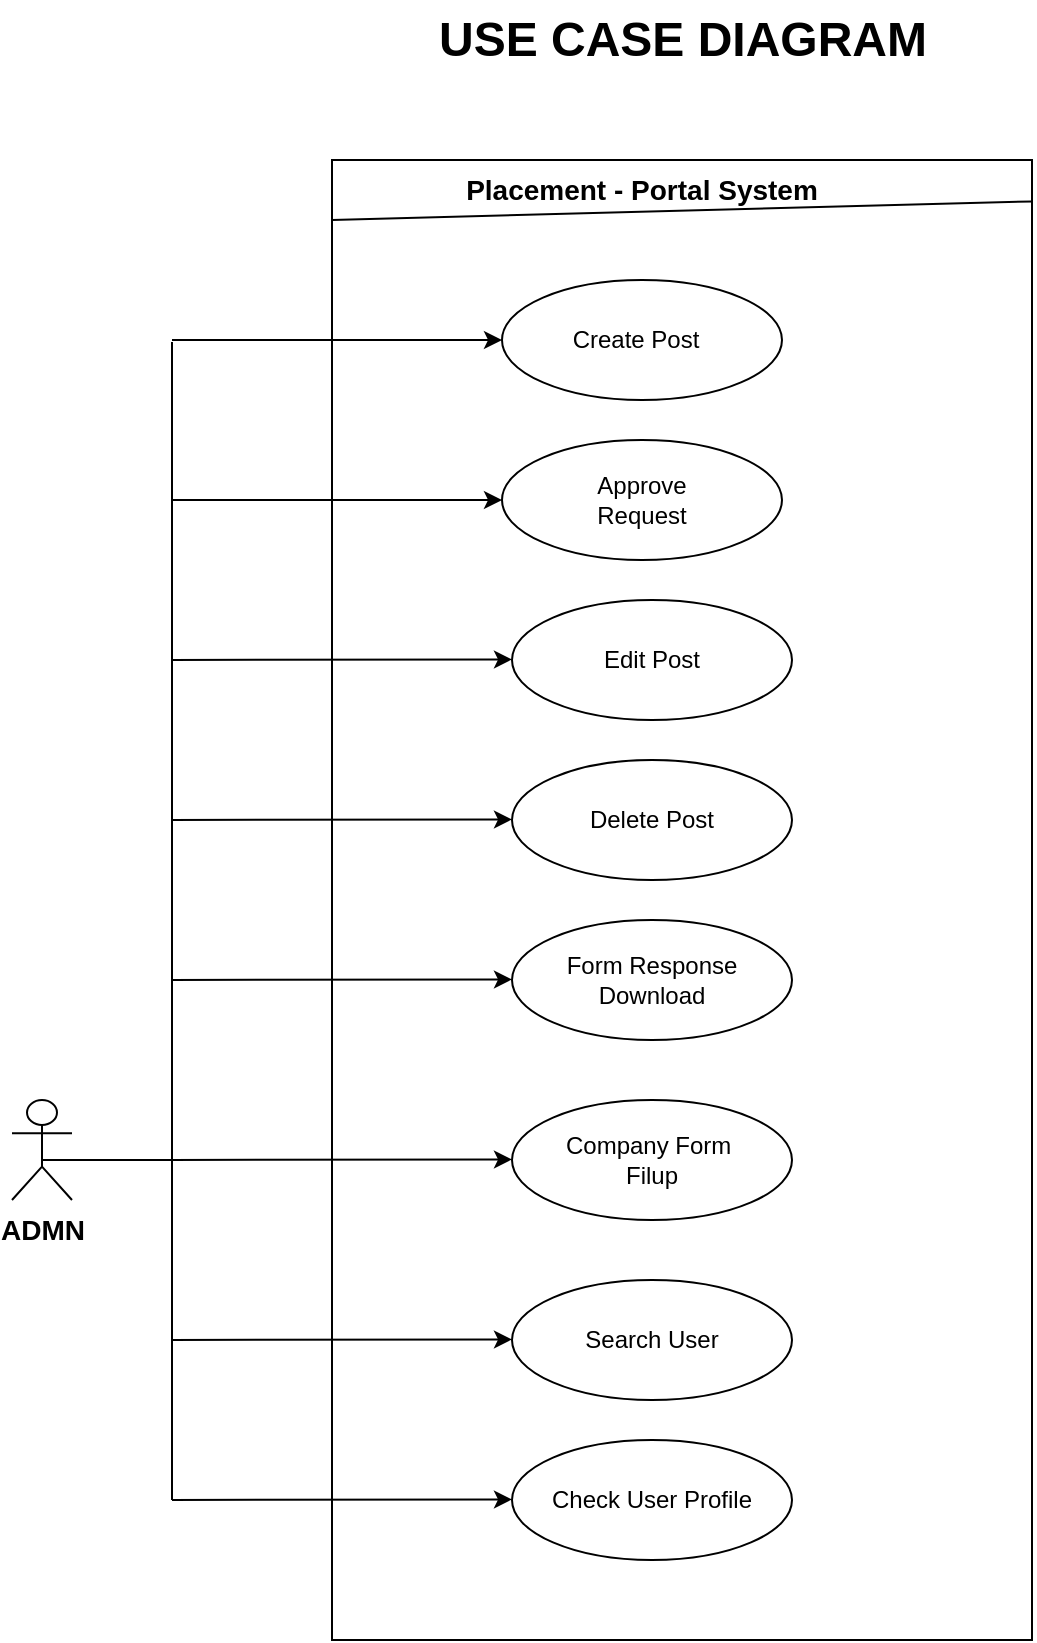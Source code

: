 <mxfile version="24.4.0" type="github">
  <diagram name="Page-1" id="mRDnV_Xhbvzxc1Wt9hcU">
    <mxGraphModel dx="880" dy="468" grid="1" gridSize="10" guides="1" tooltips="1" connect="1" arrows="1" fold="1" page="1" pageScale="1" pageWidth="827" pageHeight="1169" math="0" shadow="0">
      <root>
        <mxCell id="0" />
        <mxCell id="1" parent="0" />
        <mxCell id="Ooni04h6hMHhcnj8BzHp-1" value="" style="rounded=0;whiteSpace=wrap;html=1;" vertex="1" parent="1">
          <mxGeometry x="240" y="90" width="350" height="740" as="geometry" />
        </mxCell>
        <mxCell id="Ooni04h6hMHhcnj8BzHp-2" value="" style="endArrow=none;html=1;rounded=0;entryX=1;entryY=0.028;entryDx=0;entryDy=0;entryPerimeter=0;" edge="1" parent="1" target="Ooni04h6hMHhcnj8BzHp-1">
          <mxGeometry width="50" height="50" relative="1" as="geometry">
            <mxPoint x="240" y="120" as="sourcePoint" />
            <mxPoint x="560" y="120" as="targetPoint" />
          </mxGeometry>
        </mxCell>
        <mxCell id="Ooni04h6hMHhcnj8BzHp-3" value="&lt;b&gt;&lt;font style=&quot;font-size: 14px;&quot;&gt;Placement - Portal System&lt;/font&gt;&lt;/b&gt;" style="text;html=1;align=center;verticalAlign=middle;whiteSpace=wrap;rounded=0;" vertex="1" parent="1">
          <mxGeometry x="290" y="90" width="210" height="30" as="geometry" />
        </mxCell>
        <mxCell id="Ooni04h6hMHhcnj8BzHp-4" value="" style="ellipse;whiteSpace=wrap;html=1;" vertex="1" parent="1">
          <mxGeometry x="325" y="150" width="140" height="60" as="geometry" />
        </mxCell>
        <mxCell id="Ooni04h6hMHhcnj8BzHp-5" value="Delete Post" style="ellipse;whiteSpace=wrap;html=1;" vertex="1" parent="1">
          <mxGeometry x="330" y="390" width="140" height="60" as="geometry" />
        </mxCell>
        <mxCell id="Ooni04h6hMHhcnj8BzHp-6" value="Edit Post" style="ellipse;whiteSpace=wrap;html=1;" vertex="1" parent="1">
          <mxGeometry x="330" y="310" width="140" height="60" as="geometry" />
        </mxCell>
        <mxCell id="Ooni04h6hMHhcnj8BzHp-7" value="" style="ellipse;whiteSpace=wrap;html=1;" vertex="1" parent="1">
          <mxGeometry x="325" y="230" width="140" height="60" as="geometry" />
        </mxCell>
        <mxCell id="Ooni04h6hMHhcnj8BzHp-8" value="Form Response Download" style="ellipse;whiteSpace=wrap;html=1;" vertex="1" parent="1">
          <mxGeometry x="330" y="470" width="140" height="60" as="geometry" />
        </mxCell>
        <mxCell id="Ooni04h6hMHhcnj8BzHp-10" value="Company Form&amp;nbsp;&lt;div&gt;Filup&lt;/div&gt;" style="ellipse;whiteSpace=wrap;html=1;" vertex="1" parent="1">
          <mxGeometry x="330" y="560" width="140" height="60" as="geometry" />
        </mxCell>
        <mxCell id="Ooni04h6hMHhcnj8BzHp-11" value="Search User" style="ellipse;whiteSpace=wrap;html=1;" vertex="1" parent="1">
          <mxGeometry x="330" y="650" width="140" height="60" as="geometry" />
        </mxCell>
        <mxCell id="Ooni04h6hMHhcnj8BzHp-12" value="Check User Profile" style="ellipse;whiteSpace=wrap;html=1;" vertex="1" parent="1">
          <mxGeometry x="330" y="730" width="140" height="60" as="geometry" />
        </mxCell>
        <mxCell id="Ooni04h6hMHhcnj8BzHp-16" value="Create Post" style="text;html=1;align=center;verticalAlign=middle;whiteSpace=wrap;rounded=0;" vertex="1" parent="1">
          <mxGeometry x="354" y="165" width="76" height="30" as="geometry" />
        </mxCell>
        <mxCell id="Ooni04h6hMHhcnj8BzHp-17" value="Approve Request" style="text;html=1;align=center;verticalAlign=middle;whiteSpace=wrap;rounded=0;" vertex="1" parent="1">
          <mxGeometry x="350" y="245" width="90" height="30" as="geometry" />
        </mxCell>
        <mxCell id="Ooni04h6hMHhcnj8BzHp-18" value="" style="endArrow=none;html=1;rounded=0;exitX=0.5;exitY=0.5;exitDx=0;exitDy=0;exitPerimeter=0;" edge="1" parent="1">
          <mxGeometry width="50" height="50" relative="1" as="geometry">
            <mxPoint x="95" y="590" as="sourcePoint" />
            <mxPoint x="160" y="590" as="targetPoint" />
          </mxGeometry>
        </mxCell>
        <mxCell id="Ooni04h6hMHhcnj8BzHp-19" value="" style="endArrow=none;html=1;rounded=0;" edge="1" parent="1">
          <mxGeometry width="50" height="50" relative="1" as="geometry">
            <mxPoint x="160" y="760" as="sourcePoint" />
            <mxPoint x="160" y="181" as="targetPoint" />
          </mxGeometry>
        </mxCell>
        <mxCell id="Ooni04h6hMHhcnj8BzHp-20" value="" style="endArrow=classic;html=1;rounded=0;entryX=0;entryY=0.5;entryDx=0;entryDy=0;" edge="1" parent="1" target="Ooni04h6hMHhcnj8BzHp-4">
          <mxGeometry width="50" height="50" relative="1" as="geometry">
            <mxPoint x="160" y="180" as="sourcePoint" />
            <mxPoint x="210" y="110" as="targetPoint" />
          </mxGeometry>
        </mxCell>
        <mxCell id="Ooni04h6hMHhcnj8BzHp-21" value="" style="endArrow=classic;html=1;rounded=0;entryX=0;entryY=0.5;entryDx=0;entryDy=0;" edge="1" parent="1" target="Ooni04h6hMHhcnj8BzHp-7">
          <mxGeometry width="50" height="50" relative="1" as="geometry">
            <mxPoint x="160" y="260" as="sourcePoint" />
            <mxPoint x="330" y="270" as="targetPoint" />
          </mxGeometry>
        </mxCell>
        <mxCell id="Ooni04h6hMHhcnj8BzHp-22" value="" style="endArrow=classic;html=1;rounded=0;entryX=0;entryY=0.5;entryDx=0;entryDy=0;" edge="1" parent="1">
          <mxGeometry width="50" height="50" relative="1" as="geometry">
            <mxPoint x="160" y="340" as="sourcePoint" />
            <mxPoint x="330" y="339.71" as="targetPoint" />
          </mxGeometry>
        </mxCell>
        <mxCell id="Ooni04h6hMHhcnj8BzHp-23" value="" style="endArrow=classic;html=1;rounded=0;entryX=0;entryY=0.5;entryDx=0;entryDy=0;" edge="1" parent="1">
          <mxGeometry width="50" height="50" relative="1" as="geometry">
            <mxPoint x="160" y="420" as="sourcePoint" />
            <mxPoint x="330" y="419.71" as="targetPoint" />
          </mxGeometry>
        </mxCell>
        <mxCell id="Ooni04h6hMHhcnj8BzHp-24" value="" style="endArrow=classic;html=1;rounded=0;entryX=0;entryY=0.5;entryDx=0;entryDy=0;" edge="1" parent="1">
          <mxGeometry width="50" height="50" relative="1" as="geometry">
            <mxPoint x="160" y="500" as="sourcePoint" />
            <mxPoint x="330" y="499.71" as="targetPoint" />
          </mxGeometry>
        </mxCell>
        <mxCell id="Ooni04h6hMHhcnj8BzHp-25" value="" style="endArrow=classic;html=1;rounded=0;entryX=0;entryY=0.5;entryDx=0;entryDy=0;" edge="1" parent="1">
          <mxGeometry width="50" height="50" relative="1" as="geometry">
            <mxPoint x="160" y="590" as="sourcePoint" />
            <mxPoint x="330" y="589.71" as="targetPoint" />
          </mxGeometry>
        </mxCell>
        <mxCell id="Ooni04h6hMHhcnj8BzHp-26" value="" style="endArrow=classic;html=1;rounded=0;entryX=0;entryY=0.5;entryDx=0;entryDy=0;" edge="1" parent="1">
          <mxGeometry width="50" height="50" relative="1" as="geometry">
            <mxPoint x="160" y="680" as="sourcePoint" />
            <mxPoint x="330" y="679.71" as="targetPoint" />
          </mxGeometry>
        </mxCell>
        <mxCell id="Ooni04h6hMHhcnj8BzHp-27" value="" style="endArrow=classic;html=1;rounded=0;entryX=0;entryY=0.5;entryDx=0;entryDy=0;" edge="1" parent="1">
          <mxGeometry width="50" height="50" relative="1" as="geometry">
            <mxPoint x="160" y="760" as="sourcePoint" />
            <mxPoint x="330" y="759.71" as="targetPoint" />
          </mxGeometry>
        </mxCell>
        <mxCell id="Ooni04h6hMHhcnj8BzHp-32" value="&lt;span style=&quot;font-size: 14px;&quot;&gt;&lt;b&gt;ADMN&lt;/b&gt;&lt;/span&gt;" style="shape=umlActor;verticalLabelPosition=bottom;verticalAlign=top;html=1;outlineConnect=0;" vertex="1" parent="1">
          <mxGeometry x="80" y="560" width="30" height="50" as="geometry" />
        </mxCell>
        <mxCell id="Ooni04h6hMHhcnj8BzHp-33" value="&lt;b&gt;&lt;font style=&quot;font-size: 24px;&quot;&gt;USE CASE DIAGRAM&lt;/font&gt;&lt;/b&gt;" style="text;html=1;align=center;verticalAlign=middle;resizable=0;points=[];autosize=1;strokeColor=none;fillColor=none;" vertex="1" parent="1">
          <mxGeometry x="280" y="10" width="270" height="40" as="geometry" />
        </mxCell>
      </root>
    </mxGraphModel>
  </diagram>
</mxfile>
